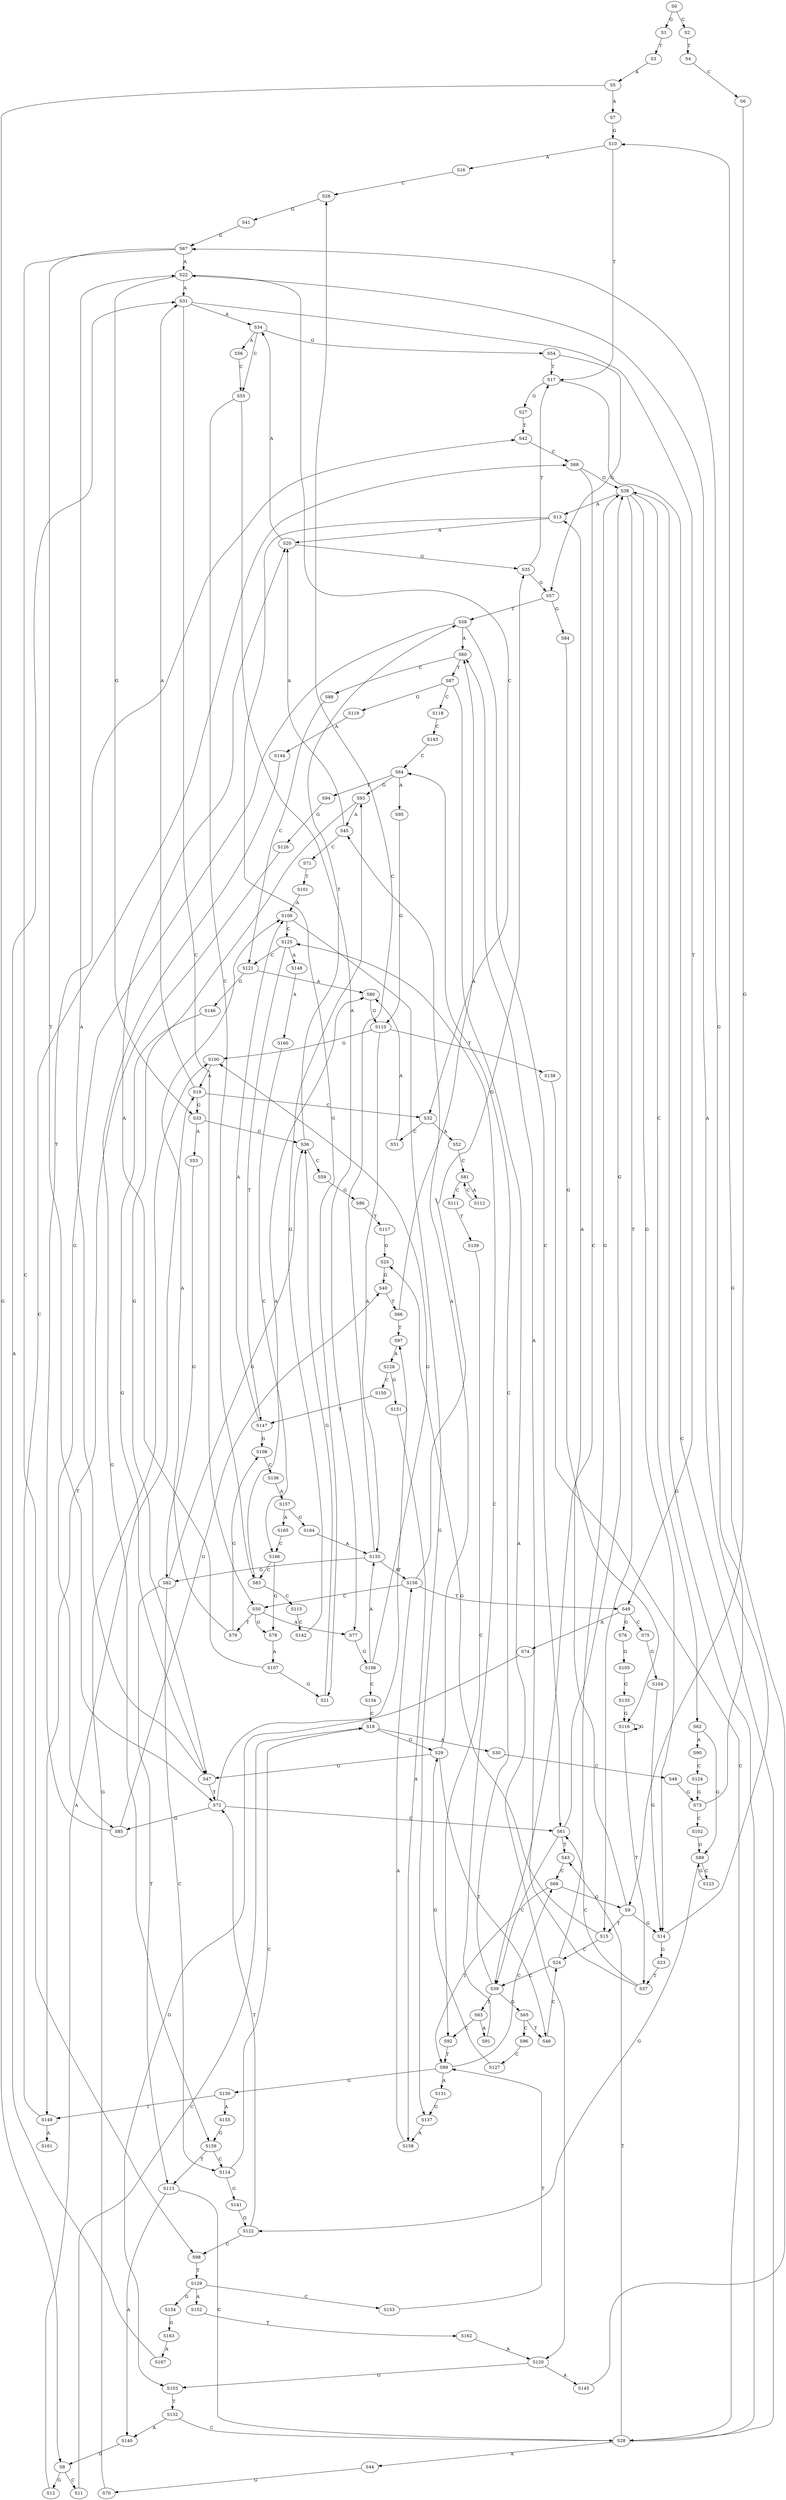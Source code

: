 strict digraph  {
	S0 -> S1 [ label = G ];
	S0 -> S2 [ label = C ];
	S1 -> S3 [ label = T ];
	S2 -> S4 [ label = T ];
	S3 -> S5 [ label = A ];
	S4 -> S6 [ label = C ];
	S5 -> S7 [ label = A ];
	S5 -> S8 [ label = G ];
	S6 -> S9 [ label = G ];
	S7 -> S10 [ label = G ];
	S8 -> S11 [ label = C ];
	S8 -> S12 [ label = G ];
	S9 -> S13 [ label = A ];
	S9 -> S14 [ label = G ];
	S9 -> S15 [ label = T ];
	S10 -> S16 [ label = A ];
	S10 -> S17 [ label = T ];
	S11 -> S18 [ label = C ];
	S12 -> S19 [ label = A ];
	S13 -> S20 [ label = A ];
	S13 -> S21 [ label = G ];
	S14 -> S22 [ label = A ];
	S14 -> S23 [ label = G ];
	S15 -> S24 [ label = C ];
	S15 -> S25 [ label = G ];
	S16 -> S26 [ label = C ];
	S17 -> S27 [ label = G ];
	S17 -> S28 [ label = C ];
	S18 -> S29 [ label = G ];
	S18 -> S30 [ label = A ];
	S19 -> S31 [ label = A ];
	S19 -> S32 [ label = C ];
	S19 -> S33 [ label = G ];
	S20 -> S34 [ label = A ];
	S20 -> S35 [ label = G ];
	S21 -> S36 [ label = G ];
	S22 -> S31 [ label = A ];
	S22 -> S32 [ label = C ];
	S22 -> S33 [ label = G ];
	S23 -> S37 [ label = T ];
	S24 -> S38 [ label = G ];
	S24 -> S39 [ label = C ];
	S25 -> S40 [ label = G ];
	S26 -> S41 [ label = G ];
	S27 -> S42 [ label = T ];
	S28 -> S43 [ label = T ];
	S28 -> S38 [ label = G ];
	S28 -> S44 [ label = A ];
	S29 -> S45 [ label = A ];
	S29 -> S46 [ label = T ];
	S29 -> S47 [ label = G ];
	S30 -> S48 [ label = C ];
	S31 -> S49 [ label = T ];
	S31 -> S50 [ label = C ];
	S31 -> S34 [ label = A ];
	S32 -> S51 [ label = C ];
	S32 -> S52 [ label = A ];
	S33 -> S53 [ label = A ];
	S33 -> S36 [ label = G ];
	S34 -> S54 [ label = G ];
	S34 -> S55 [ label = C ];
	S34 -> S56 [ label = A ];
	S35 -> S17 [ label = T ];
	S35 -> S57 [ label = G ];
	S36 -> S58 [ label = T ];
	S36 -> S59 [ label = C ];
	S37 -> S60 [ label = A ];
	S37 -> S61 [ label = C ];
	S38 -> S14 [ label = G ];
	S38 -> S15 [ label = T ];
	S38 -> S62 [ label = C ];
	S38 -> S13 [ label = A ];
	S39 -> S63 [ label = T ];
	S39 -> S64 [ label = C ];
	S39 -> S65 [ label = G ];
	S40 -> S66 [ label = T ];
	S41 -> S67 [ label = G ];
	S42 -> S68 [ label = C ];
	S43 -> S69 [ label = C ];
	S44 -> S70 [ label = G ];
	S45 -> S20 [ label = A ];
	S45 -> S71 [ label = C ];
	S46 -> S24 [ label = C ];
	S47 -> S22 [ label = A ];
	S47 -> S72 [ label = T ];
	S48 -> S73 [ label = G ];
	S49 -> S74 [ label = A ];
	S49 -> S75 [ label = C ];
	S49 -> S76 [ label = G ];
	S50 -> S77 [ label = A ];
	S50 -> S78 [ label = G ];
	S50 -> S79 [ label = T ];
	S51 -> S80 [ label = A ];
	S52 -> S81 [ label = C ];
	S53 -> S82 [ label = G ];
	S54 -> S17 [ label = T ];
	S54 -> S57 [ label = G ];
	S55 -> S83 [ label = C ];
	S55 -> S77 [ label = A ];
	S56 -> S55 [ label = C ];
	S57 -> S84 [ label = G ];
	S57 -> S58 [ label = T ];
	S58 -> S85 [ label = G ];
	S58 -> S61 [ label = C ];
	S58 -> S60 [ label = A ];
	S59 -> S86 [ label = G ];
	S60 -> S87 [ label = T ];
	S60 -> S88 [ label = C ];
	S61 -> S39 [ label = C ];
	S61 -> S38 [ label = G ];
	S61 -> S43 [ label = T ];
	S62 -> S89 [ label = G ];
	S62 -> S90 [ label = A ];
	S63 -> S91 [ label = A ];
	S63 -> S92 [ label = C ];
	S64 -> S93 [ label = G ];
	S64 -> S94 [ label = T ];
	S64 -> S95 [ label = A ];
	S65 -> S96 [ label = C ];
	S65 -> S46 [ label = T ];
	S66 -> S60 [ label = A ];
	S66 -> S97 [ label = T ];
	S67 -> S98 [ label = C ];
	S67 -> S22 [ label = A ];
	S67 -> S72 [ label = T ];
	S68 -> S38 [ label = G ];
	S68 -> S39 [ label = C ];
	S69 -> S99 [ label = T ];
	S69 -> S9 [ label = G ];
	S70 -> S100 [ label = G ];
	S71 -> S101 [ label = T ];
	S72 -> S97 [ label = T ];
	S72 -> S61 [ label = C ];
	S72 -> S85 [ label = G ];
	S73 -> S67 [ label = G ];
	S73 -> S102 [ label = C ];
	S74 -> S103 [ label = G ];
	S75 -> S104 [ label = G ];
	S76 -> S105 [ label = G ];
	S77 -> S106 [ label = G ];
	S78 -> S107 [ label = A ];
	S79 -> S108 [ label = G ];
	S79 -> S109 [ label = A ];
	S80 -> S110 [ label = G ];
	S81 -> S111 [ label = C ];
	S81 -> S112 [ label = A ];
	S82 -> S113 [ label = T ];
	S82 -> S114 [ label = C ];
	S82 -> S36 [ label = G ];
	S83 -> S115 [ label = C ];
	S83 -> S80 [ label = A ];
	S84 -> S116 [ label = G ];
	S85 -> S42 [ label = T ];
	S85 -> S40 [ label = G ];
	S86 -> S117 [ label = T ];
	S87 -> S118 [ label = C ];
	S87 -> S119 [ label = G ];
	S87 -> S120 [ label = A ];
	S88 -> S121 [ label = C ];
	S89 -> S122 [ label = G ];
	S89 -> S123 [ label = C ];
	S90 -> S124 [ label = C ];
	S91 -> S125 [ label = C ];
	S92 -> S99 [ label = T ];
	S93 -> S45 [ label = A ];
	S93 -> S47 [ label = G ];
	S94 -> S126 [ label = G ];
	S95 -> S110 [ label = G ];
	S96 -> S127 [ label = C ];
	S97 -> S128 [ label = A ];
	S98 -> S129 [ label = T ];
	S99 -> S130 [ label = G ];
	S99 -> S69 [ label = C ];
	S99 -> S131 [ label = A ];
	S100 -> S19 [ label = A ];
	S101 -> S109 [ label = A ];
	S102 -> S89 [ label = G ];
	S103 -> S132 [ label = T ];
	S104 -> S14 [ label = G ];
	S105 -> S133 [ label = G ];
	S106 -> S100 [ label = G ];
	S106 -> S134 [ label = C ];
	S106 -> S135 [ label = A ];
	S107 -> S21 [ label = G ];
	S107 -> S20 [ label = A ];
	S108 -> S136 [ label = C ];
	S109 -> S137 [ label = G ];
	S109 -> S125 [ label = C ];
	S110 -> S138 [ label = T ];
	S110 -> S100 [ label = G ];
	S110 -> S135 [ label = A ];
	S111 -> S139 [ label = T ];
	S112 -> S81 [ label = C ];
	S113 -> S140 [ label = A ];
	S113 -> S28 [ label = C ];
	S114 -> S18 [ label = C ];
	S114 -> S141 [ label = G ];
	S115 -> S142 [ label = C ];
	S116 -> S37 [ label = T ];
	S116 -> S116 [ label = G ];
	S117 -> S25 [ label = G ];
	S118 -> S143 [ label = C ];
	S119 -> S144 [ label = A ];
	S120 -> S103 [ label = G ];
	S120 -> S145 [ label = A ];
	S121 -> S80 [ label = A ];
	S121 -> S146 [ label = G ];
	S122 -> S98 [ label = C ];
	S122 -> S72 [ label = T ];
	S123 -> S89 [ label = G ];
	S124 -> S73 [ label = G ];
	S125 -> S121 [ label = C ];
	S125 -> S147 [ label = T ];
	S125 -> S148 [ label = A ];
	S126 -> S149 [ label = T ];
	S127 -> S29 [ label = G ];
	S128 -> S150 [ label = C ];
	S128 -> S151 [ label = G ];
	S129 -> S152 [ label = A ];
	S129 -> S153 [ label = C ];
	S129 -> S154 [ label = G ];
	S130 -> S155 [ label = A ];
	S130 -> S149 [ label = T ];
	S131 -> S137 [ label = G ];
	S132 -> S28 [ label = C ];
	S132 -> S140 [ label = A ];
	S133 -> S116 [ label = G ];
	S134 -> S18 [ label = C ];
	S135 -> S26 [ label = C ];
	S135 -> S82 [ label = G ];
	S135 -> S156 [ label = A ];
	S136 -> S157 [ label = A ];
	S137 -> S158 [ label = A ];
	S138 -> S28 [ label = C ];
	S139 -> S92 [ label = C ];
	S140 -> S8 [ label = G ];
	S141 -> S122 [ label = G ];
	S142 -> S93 [ label = G ];
	S143 -> S64 [ label = C ];
	S144 -> S159 [ label = G ];
	S145 -> S10 [ label = G ];
	S146 -> S47 [ label = G ];
	S147 -> S109 [ label = A ];
	S147 -> S108 [ label = G ];
	S148 -> S160 [ label = A ];
	S149 -> S161 [ label = A ];
	S149 -> S68 [ label = C ];
	S150 -> S147 [ label = T ];
	S151 -> S158 [ label = A ];
	S152 -> S162 [ label = T ];
	S153 -> S99 [ label = T ];
	S154 -> S163 [ label = G ];
	S155 -> S159 [ label = G ];
	S156 -> S49 [ label = T ];
	S156 -> S50 [ label = C ];
	S156 -> S35 [ label = G ];
	S157 -> S164 [ label = G ];
	S157 -> S165 [ label = A ];
	S158 -> S156 [ label = A ];
	S159 -> S113 [ label = T ];
	S159 -> S114 [ label = C ];
	S160 -> S166 [ label = C ];
	S162 -> S120 [ label = A ];
	S163 -> S167 [ label = A ];
	S164 -> S135 [ label = A ];
	S165 -> S166 [ label = C ];
	S166 -> S83 [ label = C ];
	S166 -> S78 [ label = G ];
	S167 -> S31 [ label = A ];
}
